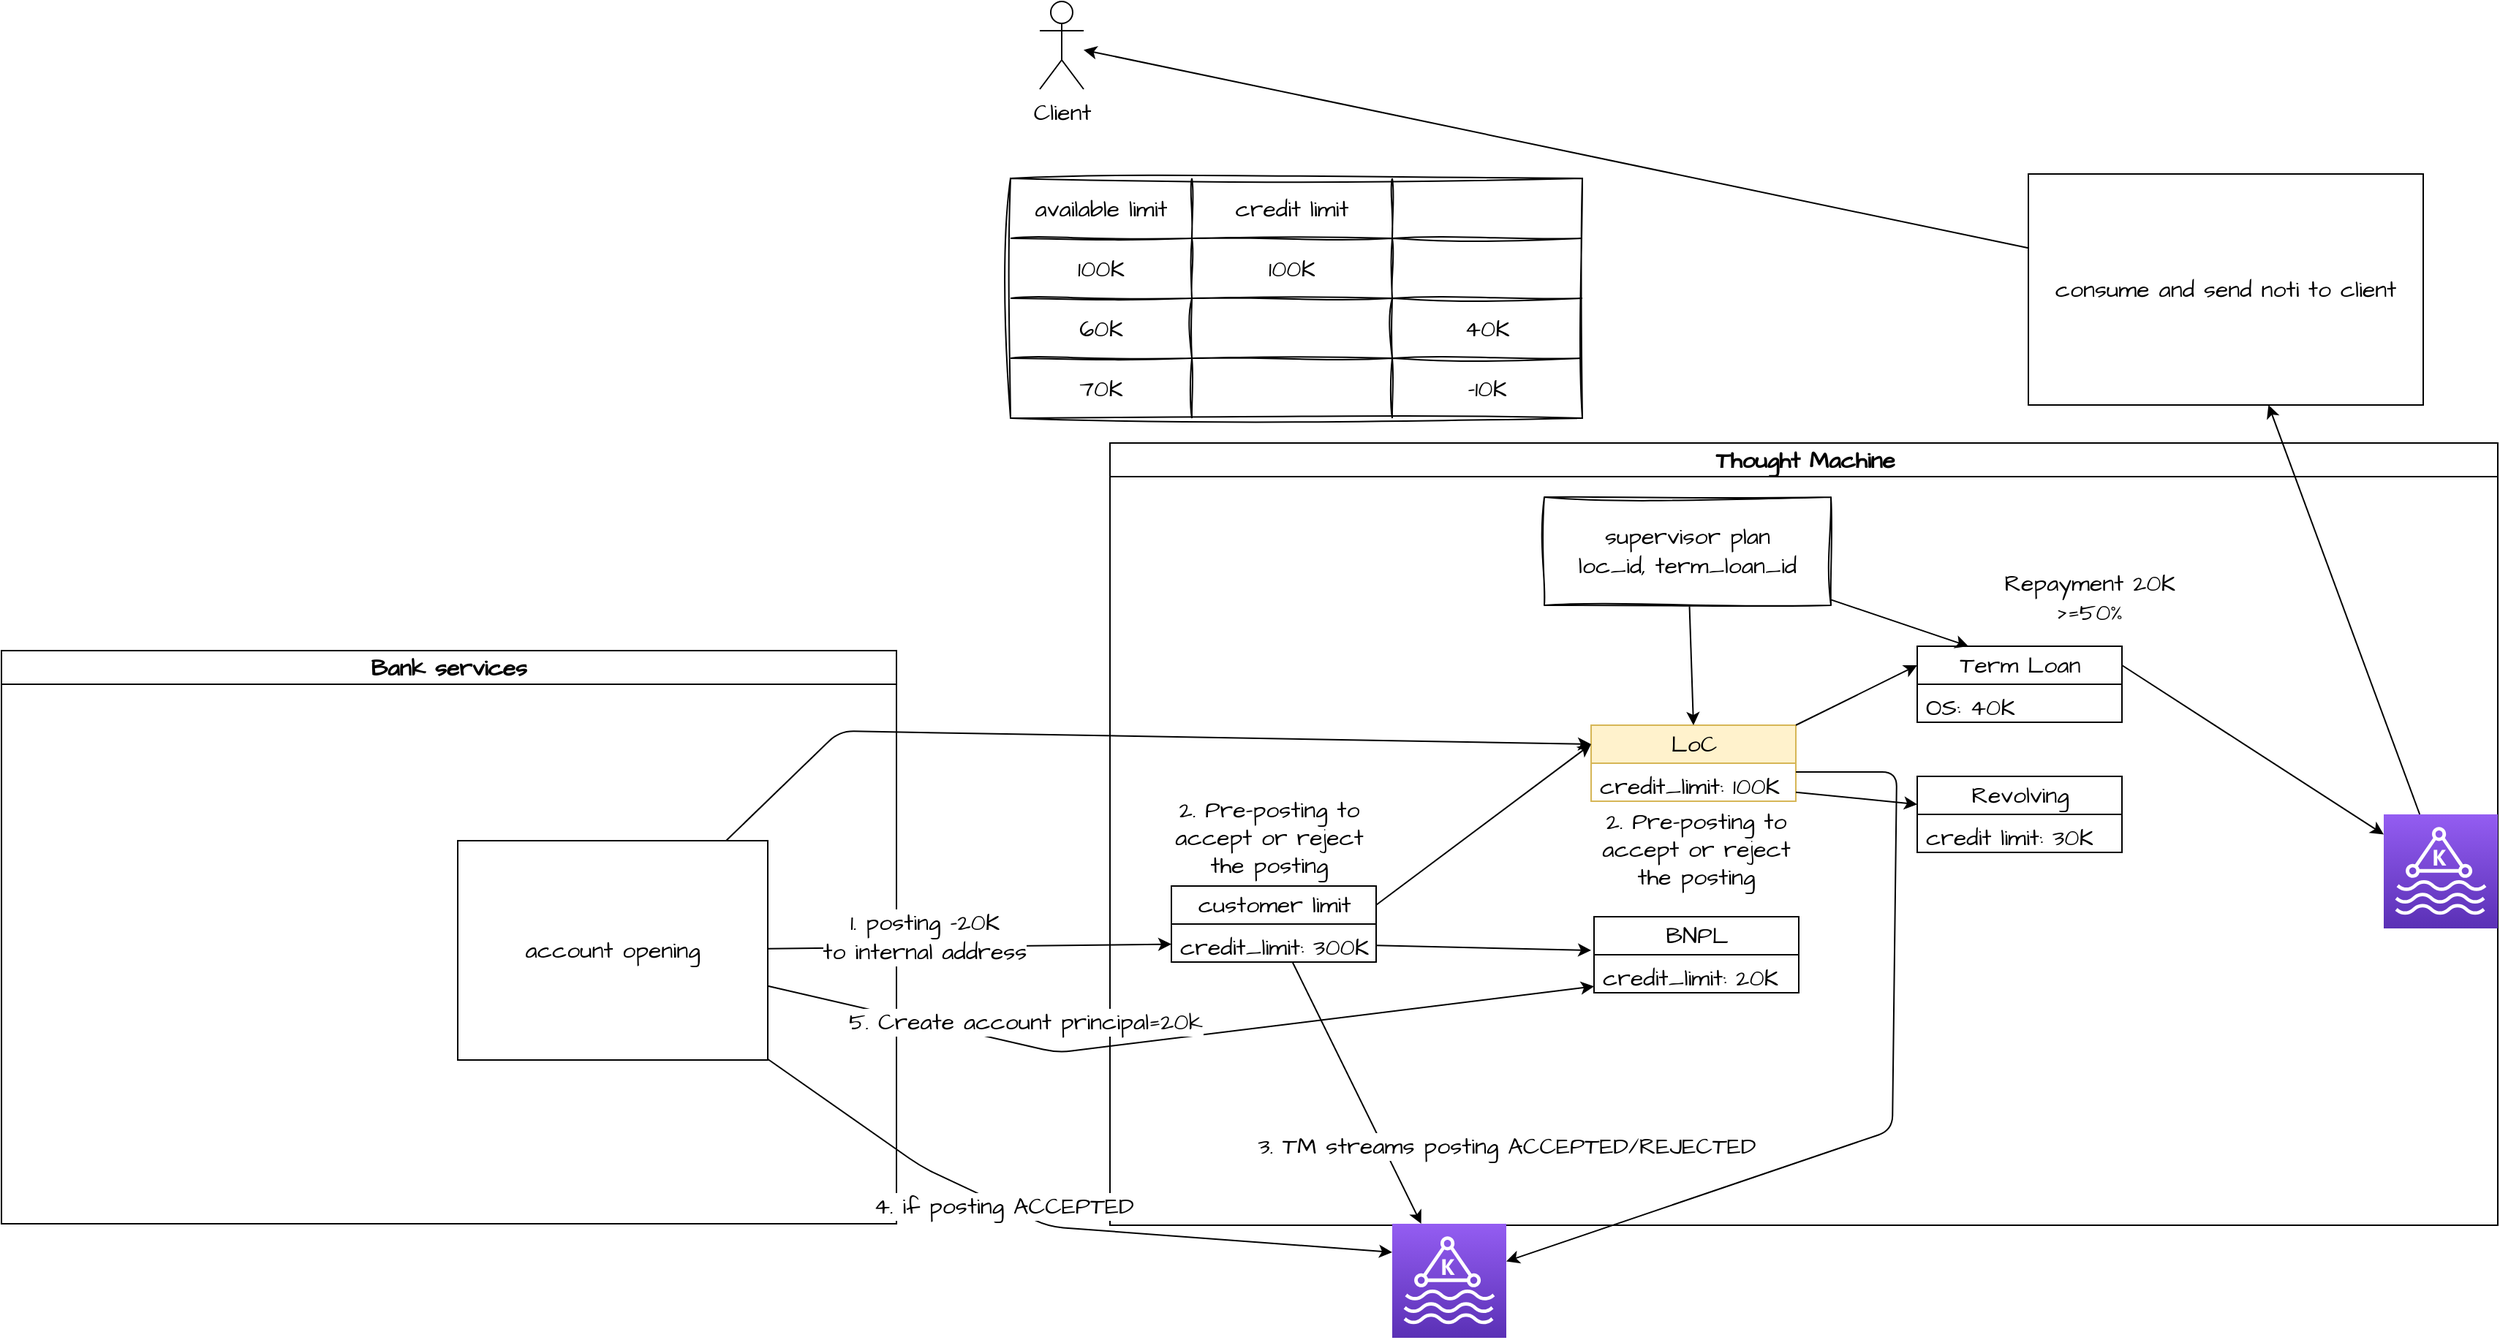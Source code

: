 <mxfile>
    <diagram id="mBM9a_UzLPRaheldltOp" name="Proposal">
        <mxGraphModel dx="1706" dy="954" grid="0" gridSize="10" guides="1" tooltips="1" connect="1" arrows="1" fold="1" page="0" pageScale="1" pageWidth="850" pageHeight="1100" background="#ffffff" math="0" shadow="0">
            <root>
                <mxCell id="0"/>
                <mxCell id="1" parent="0"/>
                <mxCell id="4" value="Thought Machine" style="swimlane;rounded=0;hachureGap=4;strokeColor=default;fontFamily=Architects Daughter;fontSource=https%3A%2F%2Ffonts.googleapis.com%2Fcss%3Ffamily%3DArchitects%2BDaughter;fontSize=16;fontColor=default;fillColor=default;labelBackgroundColor=none;labelBorderColor=none;html=1;" parent="1" vertex="1">
                    <mxGeometry x="44" y="257" width="949" height="535" as="geometry"/>
                </mxCell>
                <mxCell id="20" value="LoC" style="swimlane;fontStyle=0;childLayout=stackLayout;horizontal=1;startSize=26;fillColor=#fff2cc;horizontalStack=0;resizeParent=1;resizeParentMax=0;resizeLast=0;collapsible=1;marginBottom=0;rounded=0;hachureGap=4;strokeColor=#d6b656;fontFamily=Architects Daughter;fontSource=https%3A%2F%2Ffonts.googleapis.com%2Fcss%3Ffamily%3DArchitects%2BDaughter;fontSize=16;labelBackgroundColor=none;labelBorderColor=none;html=1;" parent="4" vertex="1">
                    <mxGeometry x="329" y="193" width="140" height="52" as="geometry"/>
                </mxCell>
                <mxCell id="21" value="credit_limit: 100K" style="text;strokeColor=none;fillColor=none;align=left;verticalAlign=top;spacingLeft=4;spacingRight=4;overflow=hidden;rotatable=0;points=[[0,0.5],[1,0.5]];portConstraint=eastwest;rounded=0;hachureGap=4;fontFamily=Architects Daughter;fontSource=https%3A%2F%2Ffonts.googleapis.com%2Fcss%3Ffamily%3DArchitects%2BDaughter;fontSize=16;fontColor=default;labelBackgroundColor=none;labelBorderColor=none;html=1;" parent="20" vertex="1">
                    <mxGeometry y="26" width="140" height="26" as="geometry"/>
                </mxCell>
                <mxCell id="22" value="BNPL" style="swimlane;fontStyle=0;childLayout=stackLayout;horizontal=1;startSize=26;fillColor=none;horizontalStack=0;resizeParent=1;resizeParentMax=0;resizeLast=0;collapsible=1;marginBottom=0;rounded=0;hachureGap=4;strokeColor=default;fontFamily=Architects Daughter;fontSource=https%3A%2F%2Ffonts.googleapis.com%2Fcss%3Ffamily%3DArchitects%2BDaughter;fontSize=16;fontColor=default;labelBackgroundColor=none;labelBorderColor=none;html=1;" parent="4" vertex="1">
                    <mxGeometry x="331" y="324" width="140" height="52" as="geometry"/>
                </mxCell>
                <mxCell id="23" value="credit_limit: 20K" style="text;strokeColor=none;fillColor=none;align=left;verticalAlign=top;spacingLeft=4;spacingRight=4;overflow=hidden;rotatable=0;points=[[0,0.5],[1,0.5]];portConstraint=eastwest;rounded=0;hachureGap=4;fontFamily=Architects Daughter;fontSource=https%3A%2F%2Ffonts.googleapis.com%2Fcss%3Ffamily%3DArchitects%2BDaughter;fontSize=16;fontColor=default;labelBackgroundColor=none;labelBorderColor=none;html=1;" parent="22" vertex="1">
                    <mxGeometry y="26" width="140" height="26" as="geometry"/>
                </mxCell>
                <mxCell id="24" value="Term Loan" style="swimlane;fontStyle=0;childLayout=stackLayout;horizontal=1;startSize=26;fillColor=none;horizontalStack=0;resizeParent=1;resizeParentMax=0;resizeLast=0;collapsible=1;marginBottom=0;rounded=0;hachureGap=4;strokeColor=default;fontFamily=Architects Daughter;fontSource=https%3A%2F%2Ffonts.googleapis.com%2Fcss%3Ffamily%3DArchitects%2BDaughter;fontSize=16;fontColor=default;labelBackgroundColor=none;labelBorderColor=none;html=1;" parent="4" vertex="1">
                    <mxGeometry x="552" y="139" width="140" height="52" as="geometry"/>
                </mxCell>
                <mxCell id="25" value="OS: 40K" style="text;strokeColor=none;fillColor=none;align=left;verticalAlign=top;spacingLeft=4;spacingRight=4;overflow=hidden;rotatable=0;points=[[0,0.5],[1,0.5]];portConstraint=eastwest;rounded=0;hachureGap=4;fontFamily=Architects Daughter;fontSource=https%3A%2F%2Ffonts.googleapis.com%2Fcss%3Ffamily%3DArchitects%2BDaughter;fontSize=16;fontColor=default;labelBackgroundColor=none;labelBorderColor=none;html=1;" parent="24" vertex="1">
                    <mxGeometry y="26" width="140" height="26" as="geometry"/>
                </mxCell>
                <mxCell id="26" style="edgeStyle=none;rounded=1;sketch=0;hachureGap=4;jiggle=2;curveFitting=1;html=1;entryX=0;entryY=0.25;entryDx=0;entryDy=0;strokeColor=default;fontFamily=Architects Daughter;fontSource=https%3A%2F%2Ffonts.googleapis.com%2Fcss%3Ffamily%3DArchitects%2BDaughter;fontSize=16;fontColor=default;exitX=1;exitY=0;exitDx=0;exitDy=0;" parent="4" source="20" target="24" edge="1">
                    <mxGeometry relative="1" as="geometry"/>
                </mxCell>
                <mxCell id="56" style="edgeStyle=none;rounded=1;sketch=0;hachureGap=4;jiggle=2;curveFitting=1;html=1;entryX=0.25;entryY=0;entryDx=0;entryDy=0;strokeColor=default;fontFamily=Architects Daughter;fontSource=https%3A%2F%2Ffonts.googleapis.com%2Fcss%3Ffamily%3DArchitects%2BDaughter;fontSize=16;fontColor=default;" parent="4" source="54" target="24" edge="1">
                    <mxGeometry relative="1" as="geometry"/>
                </mxCell>
                <mxCell id="57" style="edgeStyle=none;rounded=1;sketch=0;hachureGap=4;jiggle=2;curveFitting=1;html=1;entryX=0.5;entryY=0;entryDx=0;entryDy=0;strokeColor=default;fontFamily=Architects Daughter;fontSource=https%3A%2F%2Ffonts.googleapis.com%2Fcss%3Ffamily%3DArchitects%2BDaughter;fontSize=16;fontColor=default;" parent="4" source="54" target="20" edge="1">
                    <mxGeometry relative="1" as="geometry"/>
                </mxCell>
                <mxCell id="54" value="supervisor plan&lt;br&gt;loc_id, term_loan_id" style="rounded=0;whiteSpace=wrap;html=1;sketch=1;hachureGap=4;jiggle=2;curveFitting=1;strokeColor=default;fontFamily=Architects Daughter;fontSource=https%3A%2F%2Ffonts.googleapis.com%2Fcss%3Ffamily%3DArchitects%2BDaughter;fontSize=16;fontColor=default;fillColor=default;" parent="4" vertex="1">
                    <mxGeometry x="297" y="37" width="196" height="74" as="geometry"/>
                </mxCell>
                <mxCell id="6" value="customer limit" style="swimlane;fontStyle=0;childLayout=stackLayout;horizontal=1;startSize=26;fillColor=none;horizontalStack=0;resizeParent=1;resizeParentMax=0;resizeLast=0;collapsible=1;marginBottom=0;rounded=0;hachureGap=4;strokeColor=default;fontFamily=Architects Daughter;fontSource=https%3A%2F%2Ffonts.googleapis.com%2Fcss%3Ffamily%3DArchitects%2BDaughter;fontSize=16;fontColor=default;labelBackgroundColor=none;labelBorderColor=none;html=1;" parent="4" vertex="1">
                    <mxGeometry x="42" y="303" width="140" height="52" as="geometry"/>
                </mxCell>
                <mxCell id="7" value="credit_limit: 300K" style="text;strokeColor=none;fillColor=none;align=left;verticalAlign=top;spacingLeft=4;spacingRight=4;overflow=hidden;rotatable=0;points=[[0,0.5],[1,0.5]];portConstraint=eastwest;rounded=0;hachureGap=4;fontFamily=Architects Daughter;fontSource=https%3A%2F%2Ffonts.googleapis.com%2Fcss%3Ffamily%3DArchitects%2BDaughter;fontSize=16;fontColor=default;labelBackgroundColor=none;labelBorderColor=none;html=1;" parent="6" vertex="1">
                    <mxGeometry y="26" width="140" height="26" as="geometry"/>
                </mxCell>
                <mxCell id="18" style="edgeStyle=none;rounded=1;sketch=0;hachureGap=4;jiggle=2;curveFitting=1;html=1;entryX=-0.014;entryY=-0.115;entryDx=0;entryDy=0;strokeColor=default;fontFamily=Architects Daughter;fontSource=https%3A%2F%2Ffonts.googleapis.com%2Fcss%3Ffamily%3DArchitects%2BDaughter;fontSize=16;fontColor=default;entryPerimeter=0;" parent="4" source="7" target="23" edge="1">
                    <mxGeometry relative="1" as="geometry">
                        <mxPoint x="297" y="452" as="targetPoint"/>
                    </mxGeometry>
                </mxCell>
                <mxCell id="14" style="edgeStyle=none;hachureGap=4;html=1;fontFamily=Architects Daughter;fontSource=https%3A%2F%2Ffonts.googleapis.com%2Fcss%3Ffamily%3DArchitects%2BDaughter;fontSize=16;fontColor=default;rounded=1;strokeColor=default;exitX=1;exitY=0.25;exitDx=0;exitDy=0;entryX=0;entryY=0.25;entryDx=0;entryDy=0;" parent="4" source="6" target="20" edge="1">
                    <mxGeometry relative="1" as="geometry">
                        <mxPoint x="305" y="367" as="targetPoint"/>
                    </mxGeometry>
                </mxCell>
                <mxCell id="67" value="2. Pre-posting to accept or reject the posting" style="text;html=1;strokeColor=none;fillColor=none;align=center;verticalAlign=middle;whiteSpace=wrap;rounded=0;sketch=1;hachureGap=4;jiggle=2;curveFitting=1;fontFamily=Architects Daughter;fontSource=https%3A%2F%2Ffonts.googleapis.com%2Fcss%3Ffamily%3DArchitects%2BDaughter;fontSize=16;fontColor=default;" parent="4" vertex="1">
                    <mxGeometry x="31" y="237" width="156" height="66" as="geometry"/>
                </mxCell>
                <mxCell id="69" value="2. Pre-posting to accept or reject the posting" style="text;html=1;strokeColor=none;fillColor=none;align=center;verticalAlign=middle;whiteSpace=wrap;rounded=0;sketch=1;hachureGap=4;jiggle=2;curveFitting=1;fontFamily=Architects Daughter;fontSource=https%3A%2F%2Ffonts.googleapis.com%2Fcss%3Ffamily%3DArchitects%2BDaughter;fontSize=16;fontColor=default;" parent="4" vertex="1">
                    <mxGeometry x="323" y="245" width="156" height="66" as="geometry"/>
                </mxCell>
                <mxCell id="73" value="Revolving" style="swimlane;fontStyle=0;childLayout=stackLayout;horizontal=1;startSize=26;fillColor=none;horizontalStack=0;resizeParent=1;resizeParentMax=0;resizeLast=0;collapsible=1;marginBottom=0;rounded=0;hachureGap=4;strokeColor=default;fontFamily=Architects Daughter;fontSource=https%3A%2F%2Ffonts.googleapis.com%2Fcss%3Ffamily%3DArchitects%2BDaughter;fontSize=16;fontColor=default;labelBackgroundColor=none;labelBorderColor=none;html=1;" parent="4" vertex="1">
                    <mxGeometry x="552" y="228" width="140" height="52" as="geometry"/>
                </mxCell>
                <mxCell id="74" value="credit limit: 30K" style="text;strokeColor=none;fillColor=none;align=left;verticalAlign=top;spacingLeft=4;spacingRight=4;overflow=hidden;rotatable=0;points=[[0,0.5],[1,0.5]];portConstraint=eastwest;rounded=0;hachureGap=4;fontFamily=Architects Daughter;fontSource=https%3A%2F%2Ffonts.googleapis.com%2Fcss%3Ffamily%3DArchitects%2BDaughter;fontSize=16;fontColor=default;labelBackgroundColor=none;labelBorderColor=none;html=1;" parent="73" vertex="1">
                    <mxGeometry y="26" width="140" height="26" as="geometry"/>
                </mxCell>
                <mxCell id="77" style="edgeStyle=none;rounded=1;sketch=0;hachureGap=4;jiggle=2;curveFitting=1;html=1;strokeColor=default;fontFamily=Architects Daughter;fontSource=https%3A%2F%2Ffonts.googleapis.com%2Fcss%3Ffamily%3DArchitects%2BDaughter;fontSize=16;fontColor=default;exitX=1;exitY=0.25;exitDx=0;exitDy=0;" parent="4" source="24" target="76" edge="1">
                    <mxGeometry relative="1" as="geometry"/>
                </mxCell>
                <mxCell id="75" value="Repayment 20K&lt;br&gt;&amp;gt;=50%" style="text;html=1;strokeColor=none;fillColor=none;align=center;verticalAlign=middle;whiteSpace=wrap;rounded=0;sketch=1;hachureGap=4;jiggle=2;curveFitting=1;fontFamily=Architects Daughter;fontSource=https%3A%2F%2Ffonts.googleapis.com%2Fcss%3Ffamily%3DArchitects%2BDaughter;fontSize=16;fontColor=default;" parent="4" vertex="1">
                    <mxGeometry x="522" y="71" width="296" height="70" as="geometry"/>
                </mxCell>
                <mxCell id="76" value="" style="sketch=0;points=[[0,0,0],[0.25,0,0],[0.5,0,0],[0.75,0,0],[1,0,0],[0,1,0],[0.25,1,0],[0.5,1,0],[0.75,1,0],[1,1,0],[0,0.25,0],[0,0.5,0],[0,0.75,0],[1,0.25,0],[1,0.5,0],[1,0.75,0]];outlineConnect=0;fontColor=#232F3E;gradientColor=#945DF2;gradientDirection=north;fillColor=#5A30B5;strokeColor=#ffffff;dashed=0;verticalLabelPosition=bottom;verticalAlign=top;align=center;html=1;fontSize=12;fontStyle=0;aspect=fixed;shape=mxgraph.aws4.resourceIcon;resIcon=mxgraph.aws4.managed_streaming_for_kafka;rounded=0;hachureGap=4;jiggle=2;curveFitting=1;fontFamily=Architects Daughter;fontSource=https%3A%2F%2Ffonts.googleapis.com%2Fcss%3Ffamily%3DArchitects%2BDaughter;" parent="4" vertex="1">
                    <mxGeometry x="871" y="254" width="78" height="78" as="geometry"/>
                </mxCell>
                <mxCell id="113" style="edgeStyle=none;rounded=1;sketch=0;hachureGap=4;jiggle=2;curveFitting=1;html=1;strokeColor=default;fontFamily=Architects Daughter;fontSource=https%3A%2F%2Ffonts.googleapis.com%2Fcss%3Ffamily%3DArchitects%2BDaughter;fontSize=16;fontColor=default;" parent="4" source="21" target="73" edge="1">
                    <mxGeometry relative="1" as="geometry"/>
                </mxCell>
                <mxCell id="29" value="Bank services" style="swimlane;whiteSpace=wrap;html=1;rounded=0;hachureGap=4;strokeColor=default;fontFamily=Architects Daughter;fontSource=https%3A%2F%2Ffonts.googleapis.com%2Fcss%3Ffamily%3DArchitects%2BDaughter;fontSize=16;fontColor=default;fillColor=default;" parent="1" vertex="1">
                    <mxGeometry x="-714" y="399" width="612" height="392" as="geometry"/>
                </mxCell>
                <mxCell id="58" value="account opening" style="rounded=0;whiteSpace=wrap;html=1;hachureGap=4;strokeColor=default;fontFamily=Architects Daughter;fontSource=https%3A%2F%2Ffonts.googleapis.com%2Fcss%3Ffamily%3DArchitects%2BDaughter;fontSize=16;fontColor=default;fillColor=default;" parent="29" vertex="1">
                    <mxGeometry x="312" y="130" width="212" height="150" as="geometry"/>
                </mxCell>
                <mxCell id="30" value="" style="sketch=0;points=[[0,0,0],[0.25,0,0],[0.5,0,0],[0.75,0,0],[1,0,0],[0,1,0],[0.25,1,0],[0.5,1,0],[0.75,1,0],[1,1,0],[0,0.25,0],[0,0.5,0],[0,0.75,0],[1,0.25,0],[1,0.5,0],[1,0.75,0]];outlineConnect=0;fontColor=#232F3E;gradientColor=#945DF2;gradientDirection=north;fillColor=#5A30B5;strokeColor=#ffffff;dashed=0;verticalLabelPosition=bottom;verticalAlign=top;align=center;html=1;fontSize=12;fontStyle=0;aspect=fixed;shape=mxgraph.aws4.resourceIcon;resIcon=mxgraph.aws4.managed_streaming_for_kafka;rounded=0;hachureGap=4;jiggle=2;curveFitting=1;fontFamily=Architects Daughter;fontSource=https%3A%2F%2Ffonts.googleapis.com%2Fcss%3Ffamily%3DArchitects%2BDaughter;" parent="1" vertex="1">
                    <mxGeometry x="237" y="791" width="78" height="78" as="geometry"/>
                </mxCell>
                <mxCell id="48" value="Client" style="shape=umlActor;verticalLabelPosition=bottom;verticalAlign=top;html=1;outlineConnect=0;rounded=0;hachureGap=4;strokeColor=default;fontFamily=Architects Daughter;fontSource=https%3A%2F%2Ffonts.googleapis.com%2Fcss%3Ffamily%3DArchitects%2BDaughter;fontSize=16;fontColor=default;fillColor=default;" parent="1" vertex="1">
                    <mxGeometry x="-4" y="-45" width="30" height="60" as="geometry"/>
                </mxCell>
                <mxCell id="59" style="edgeStyle=none;rounded=1;sketch=0;hachureGap=4;jiggle=2;curveFitting=1;html=1;strokeColor=default;fontFamily=Architects Daughter;fontSource=https%3A%2F%2Ffonts.googleapis.com%2Fcss%3Ffamily%3DArchitects%2BDaughter;fontSize=16;fontColor=default;" parent="1" source="58" target="7" edge="1">
                    <mxGeometry relative="1" as="geometry"/>
                </mxCell>
                <mxCell id="60" value="1. posting -20K &lt;br&gt;to internal address" style="edgeLabel;html=1;align=center;verticalAlign=middle;resizable=0;points=[];fontSize=16;fontFamily=Architects Daughter;fontColor=default;" parent="59" vertex="1" connectable="0">
                    <mxGeometry x="-0.478" y="1" relative="1" as="geometry">
                        <mxPoint x="35" y="-6" as="offset"/>
                    </mxGeometry>
                </mxCell>
                <mxCell id="61" style="edgeStyle=none;rounded=1;sketch=0;hachureGap=4;jiggle=2;curveFitting=1;html=1;strokeColor=default;fontFamily=Architects Daughter;fontSource=https%3A%2F%2Ffonts.googleapis.com%2Fcss%3Ffamily%3DArchitects%2BDaughter;fontSize=16;fontColor=default;" parent="1" source="6" target="30" edge="1">
                    <mxGeometry relative="1" as="geometry"/>
                </mxCell>
                <mxCell id="62" value="3. TM streams posting ACCEPTED/REJECTED" style="edgeLabel;html=1;align=center;verticalAlign=middle;resizable=0;points=[];fontSize=16;fontFamily=Architects Daughter;fontColor=default;" parent="61" vertex="1" connectable="0">
                    <mxGeometry x="-0.237" y="1" relative="1" as="geometry">
                        <mxPoint x="112" y="58" as="offset"/>
                    </mxGeometry>
                </mxCell>
                <mxCell id="63" style="edgeStyle=none;rounded=1;sketch=0;hachureGap=4;jiggle=2;curveFitting=1;html=1;strokeColor=default;fontFamily=Architects Daughter;fontSource=https%3A%2F%2Ffonts.googleapis.com%2Fcss%3Ffamily%3DArchitects%2BDaughter;fontSize=16;fontColor=default;entryX=0;entryY=0.25;entryDx=0;entryDy=0;entryPerimeter=0;" parent="1" source="58" target="30" edge="1">
                    <mxGeometry relative="1" as="geometry">
                        <mxPoint x="149" y="787" as="targetPoint"/>
                        <Array as="points">
                            <mxPoint x="-85" y="752"/>
                            <mxPoint x="2" y="793"/>
                        </Array>
                    </mxGeometry>
                </mxCell>
                <mxCell id="64" value="4. if posting ACCEPTED" style="edgeLabel;html=1;align=center;verticalAlign=middle;resizable=0;points=[];fontSize=16;fontFamily=Architects Daughter;fontColor=default;" parent="63" vertex="1" connectable="0">
                    <mxGeometry x="-0.175" relative="1" as="geometry">
                        <mxPoint as="offset"/>
                    </mxGeometry>
                </mxCell>
                <mxCell id="65" style="edgeStyle=none;rounded=1;sketch=0;hachureGap=4;jiggle=2;curveFitting=1;html=1;strokeColor=default;fontFamily=Architects Daughter;fontSource=https%3A%2F%2Ffonts.googleapis.com%2Fcss%3Ffamily%3DArchitects%2BDaughter;fontSize=16;fontColor=default;" parent="1" source="58" target="23" edge="1">
                    <mxGeometry relative="1" as="geometry">
                        <Array as="points">
                            <mxPoint x="8" y="674"/>
                        </Array>
                    </mxGeometry>
                </mxCell>
                <mxCell id="66" value="5. Create account principal=20k" style="edgeLabel;html=1;align=center;verticalAlign=middle;resizable=0;points=[];fontSize=16;fontFamily=Architects Daughter;fontColor=default;" parent="65" vertex="1" connectable="0">
                    <mxGeometry x="-0.476" y="-2" relative="1" as="geometry">
                        <mxPoint x="30" y="-11" as="offset"/>
                    </mxGeometry>
                </mxCell>
                <mxCell id="68" style="edgeStyle=none;rounded=1;sketch=0;hachureGap=4;jiggle=2;curveFitting=1;html=1;entryX=0;entryY=0.25;entryDx=0;entryDy=0;strokeColor=default;fontFamily=Architects Daughter;fontSource=https%3A%2F%2Ffonts.googleapis.com%2Fcss%3Ffamily%3DArchitects%2BDaughter;fontSize=16;fontColor=default;" parent="1" source="58" target="20" edge="1">
                    <mxGeometry relative="1" as="geometry">
                        <Array as="points">
                            <mxPoint x="-141" y="454"/>
                        </Array>
                    </mxGeometry>
                </mxCell>
                <mxCell id="70" style="edgeStyle=none;rounded=1;sketch=0;hachureGap=4;jiggle=2;curveFitting=1;html=1;strokeColor=default;fontFamily=Architects Daughter;fontSource=https%3A%2F%2Ffonts.googleapis.com%2Fcss%3Ffamily%3DArchitects%2BDaughter;fontSize=16;fontColor=default;exitX=1;exitY=0.231;exitDx=0;exitDy=0;exitPerimeter=0;" parent="1" source="21" target="30" edge="1">
                    <mxGeometry relative="1" as="geometry">
                        <Array as="points">
                            <mxPoint x="582" y="482"/>
                            <mxPoint x="579" y="727"/>
                        </Array>
                    </mxGeometry>
                </mxCell>
                <mxCell id="115" style="edgeStyle=none;rounded=1;sketch=0;hachureGap=4;jiggle=2;curveFitting=1;html=1;strokeColor=default;fontFamily=Architects Daughter;fontSource=https%3A%2F%2Ffonts.googleapis.com%2Fcss%3Ffamily%3DArchitects%2BDaughter;fontSize=16;fontColor=default;" parent="1" source="81" target="48" edge="1">
                    <mxGeometry relative="1" as="geometry"/>
                </mxCell>
                <mxCell id="81" value="consume and send noti to client" style="rounded=0;whiteSpace=wrap;html=1;hachureGap=4;strokeColor=default;fontFamily=Architects Daughter;fontSource=https%3A%2F%2Ffonts.googleapis.com%2Fcss%3Ffamily%3DArchitects%2BDaughter;fontSize=16;fontColor=default;fillColor=default;" parent="1" vertex="1">
                    <mxGeometry x="672" y="73" width="270" height="158" as="geometry"/>
                </mxCell>
                <mxCell id="82" style="edgeStyle=none;rounded=1;sketch=0;hachureGap=4;jiggle=2;curveFitting=1;html=1;strokeColor=default;fontFamily=Architects Daughter;fontSource=https%3A%2F%2Ffonts.googleapis.com%2Fcss%3Ffamily%3DArchitects%2BDaughter;fontSize=16;fontColor=default;" parent="1" source="76" target="81" edge="1">
                    <mxGeometry relative="1" as="geometry"/>
                </mxCell>
                <mxCell id="96" value="" style="shape=table;html=1;whiteSpace=wrap;startSize=0;container=1;collapsible=0;childLayout=tableLayout;rounded=0;sketch=1;hachureGap=4;jiggle=2;curveFitting=1;strokeColor=default;fontFamily=Architects Daughter;fontSource=https%3A%2F%2Ffonts.googleapis.com%2Fcss%3Ffamily%3DArchitects%2BDaughter;fontSize=16;fontColor=default;fillColor=default;" parent="1" vertex="1">
                    <mxGeometry x="-24" y="76" width="391" height="164" as="geometry"/>
                </mxCell>
                <mxCell id="97" value="" style="shape=tableRow;horizontal=0;startSize=0;swimlaneHead=0;swimlaneBody=0;top=0;left=0;bottom=0;right=0;collapsible=0;dropTarget=0;fillColor=none;points=[[0,0.5],[1,0.5]];portConstraint=eastwest;rounded=0;sketch=1;hachureGap=4;jiggle=2;curveFitting=1;strokeColor=default;fontFamily=Architects Daughter;fontSource=https%3A%2F%2Ffonts.googleapis.com%2Fcss%3Ffamily%3DArchitects%2BDaughter;fontSize=16;fontColor=default;html=1;" parent="96" vertex="1">
                    <mxGeometry width="391" height="41" as="geometry"/>
                </mxCell>
                <mxCell id="98" value="available limit" style="shape=partialRectangle;html=1;whiteSpace=wrap;connectable=0;fillColor=none;top=0;left=0;bottom=0;right=0;overflow=hidden;rounded=0;sketch=1;hachureGap=4;jiggle=2;curveFitting=1;strokeColor=default;fontFamily=Architects Daughter;fontSource=https%3A%2F%2Ffonts.googleapis.com%2Fcss%3Ffamily%3DArchitects%2BDaughter;fontSize=16;fontColor=default;" parent="97" vertex="1">
                    <mxGeometry width="124" height="41" as="geometry">
                        <mxRectangle width="124" height="41" as="alternateBounds"/>
                    </mxGeometry>
                </mxCell>
                <mxCell id="99" value="credit limit" style="shape=partialRectangle;html=1;whiteSpace=wrap;connectable=0;fillColor=none;top=0;left=0;bottom=0;right=0;overflow=hidden;rounded=0;sketch=1;hachureGap=4;jiggle=2;curveFitting=1;strokeColor=default;fontFamily=Architects Daughter;fontSource=https%3A%2F%2Ffonts.googleapis.com%2Fcss%3Ffamily%3DArchitects%2BDaughter;fontSize=16;fontColor=default;" parent="97" vertex="1">
                    <mxGeometry x="124" width="137" height="41" as="geometry">
                        <mxRectangle width="137" height="41" as="alternateBounds"/>
                    </mxGeometry>
                </mxCell>
                <mxCell id="100" value="" style="shape=partialRectangle;html=1;whiteSpace=wrap;connectable=0;fillColor=none;top=0;left=0;bottom=0;right=0;overflow=hidden;rounded=0;sketch=1;hachureGap=4;jiggle=2;curveFitting=1;strokeColor=default;fontFamily=Architects Daughter;fontSource=https%3A%2F%2Ffonts.googleapis.com%2Fcss%3Ffamily%3DArchitects%2BDaughter;fontSize=16;fontColor=default;" parent="97" vertex="1">
                    <mxGeometry x="261" width="130" height="41" as="geometry">
                        <mxRectangle width="130" height="41" as="alternateBounds"/>
                    </mxGeometry>
                </mxCell>
                <mxCell id="101" value="" style="shape=tableRow;horizontal=0;startSize=0;swimlaneHead=0;swimlaneBody=0;top=0;left=0;bottom=0;right=0;collapsible=0;dropTarget=0;fillColor=none;points=[[0,0.5],[1,0.5]];portConstraint=eastwest;rounded=0;sketch=1;hachureGap=4;jiggle=2;curveFitting=1;strokeColor=default;fontFamily=Architects Daughter;fontSource=https%3A%2F%2Ffonts.googleapis.com%2Fcss%3Ffamily%3DArchitects%2BDaughter;fontSize=16;fontColor=default;html=1;" parent="96" vertex="1">
                    <mxGeometry y="41" width="391" height="41" as="geometry"/>
                </mxCell>
                <mxCell id="102" value="100K" style="shape=partialRectangle;html=1;whiteSpace=wrap;connectable=0;fillColor=none;top=0;left=0;bottom=0;right=0;overflow=hidden;rounded=0;sketch=1;hachureGap=4;jiggle=2;curveFitting=1;strokeColor=default;fontFamily=Architects Daughter;fontSource=https%3A%2F%2Ffonts.googleapis.com%2Fcss%3Ffamily%3DArchitects%2BDaughter;fontSize=16;fontColor=default;" parent="101" vertex="1">
                    <mxGeometry width="124" height="41" as="geometry">
                        <mxRectangle width="124" height="41" as="alternateBounds"/>
                    </mxGeometry>
                </mxCell>
                <mxCell id="103" value="100K" style="shape=partialRectangle;html=1;whiteSpace=wrap;connectable=0;fillColor=none;top=0;left=0;bottom=0;right=0;overflow=hidden;rounded=0;sketch=1;hachureGap=4;jiggle=2;curveFitting=1;strokeColor=default;fontFamily=Architects Daughter;fontSource=https%3A%2F%2Ffonts.googleapis.com%2Fcss%3Ffamily%3DArchitects%2BDaughter;fontSize=16;fontColor=default;" parent="101" vertex="1">
                    <mxGeometry x="124" width="137" height="41" as="geometry">
                        <mxRectangle width="137" height="41" as="alternateBounds"/>
                    </mxGeometry>
                </mxCell>
                <mxCell id="104" value="" style="shape=partialRectangle;html=1;whiteSpace=wrap;connectable=0;fillColor=none;top=0;left=0;bottom=0;right=0;overflow=hidden;rounded=0;sketch=1;hachureGap=4;jiggle=2;curveFitting=1;strokeColor=default;fontFamily=Architects Daughter;fontSource=https%3A%2F%2Ffonts.googleapis.com%2Fcss%3Ffamily%3DArchitects%2BDaughter;fontSize=16;fontColor=default;" parent="101" vertex="1">
                    <mxGeometry x="261" width="130" height="41" as="geometry">
                        <mxRectangle width="130" height="41" as="alternateBounds"/>
                    </mxGeometry>
                </mxCell>
                <mxCell id="105" value="" style="shape=tableRow;horizontal=0;startSize=0;swimlaneHead=0;swimlaneBody=0;top=0;left=0;bottom=0;right=0;collapsible=0;dropTarget=0;fillColor=none;points=[[0,0.5],[1,0.5]];portConstraint=eastwest;rounded=0;sketch=1;hachureGap=4;jiggle=2;curveFitting=1;strokeColor=default;fontFamily=Architects Daughter;fontSource=https%3A%2F%2Ffonts.googleapis.com%2Fcss%3Ffamily%3DArchitects%2BDaughter;fontSize=16;fontColor=default;html=1;" parent="96" vertex="1">
                    <mxGeometry y="82" width="391" height="41" as="geometry"/>
                </mxCell>
                <mxCell id="106" value="60K" style="shape=partialRectangle;html=1;whiteSpace=wrap;connectable=0;fillColor=none;top=0;left=0;bottom=0;right=0;overflow=hidden;rounded=0;sketch=1;hachureGap=4;jiggle=2;curveFitting=1;strokeColor=default;fontFamily=Architects Daughter;fontSource=https%3A%2F%2Ffonts.googleapis.com%2Fcss%3Ffamily%3DArchitects%2BDaughter;fontSize=16;fontColor=default;" parent="105" vertex="1">
                    <mxGeometry width="124" height="41" as="geometry">
                        <mxRectangle width="124" height="41" as="alternateBounds"/>
                    </mxGeometry>
                </mxCell>
                <mxCell id="107" value="" style="shape=partialRectangle;html=1;whiteSpace=wrap;connectable=0;fillColor=none;top=0;left=0;bottom=0;right=0;overflow=hidden;rounded=0;sketch=1;hachureGap=4;jiggle=2;curveFitting=1;strokeColor=default;fontFamily=Architects Daughter;fontSource=https%3A%2F%2Ffonts.googleapis.com%2Fcss%3Ffamily%3DArchitects%2BDaughter;fontSize=16;fontColor=default;" parent="105" vertex="1">
                    <mxGeometry x="124" width="137" height="41" as="geometry">
                        <mxRectangle width="137" height="41" as="alternateBounds"/>
                    </mxGeometry>
                </mxCell>
                <mxCell id="108" value="40K" style="shape=partialRectangle;html=1;whiteSpace=wrap;connectable=0;fillColor=none;top=0;left=0;bottom=0;right=0;overflow=hidden;pointerEvents=1;rounded=0;sketch=1;hachureGap=4;jiggle=2;curveFitting=1;strokeColor=default;fontFamily=Architects Daughter;fontSource=https%3A%2F%2Ffonts.googleapis.com%2Fcss%3Ffamily%3DArchitects%2BDaughter;fontSize=16;fontColor=default;" parent="105" vertex="1">
                    <mxGeometry x="261" width="130" height="41" as="geometry">
                        <mxRectangle width="130" height="41" as="alternateBounds"/>
                    </mxGeometry>
                </mxCell>
                <mxCell id="109" style="shape=tableRow;horizontal=0;startSize=0;swimlaneHead=0;swimlaneBody=0;top=0;left=0;bottom=0;right=0;collapsible=0;dropTarget=0;fillColor=none;points=[[0,0.5],[1,0.5]];portConstraint=eastwest;rounded=0;sketch=1;hachureGap=4;jiggle=2;curveFitting=1;strokeColor=default;fontFamily=Architects Daughter;fontSource=https%3A%2F%2Ffonts.googleapis.com%2Fcss%3Ffamily%3DArchitects%2BDaughter;fontSize=16;fontColor=default;html=1;" parent="96" vertex="1">
                    <mxGeometry y="123" width="391" height="41" as="geometry"/>
                </mxCell>
                <mxCell id="110" value="70K" style="shape=partialRectangle;html=1;whiteSpace=wrap;connectable=0;fillColor=none;top=0;left=0;bottom=0;right=0;overflow=hidden;rounded=0;sketch=1;hachureGap=4;jiggle=2;curveFitting=1;strokeColor=default;fontFamily=Architects Daughter;fontSource=https%3A%2F%2Ffonts.googleapis.com%2Fcss%3Ffamily%3DArchitects%2BDaughter;fontSize=16;fontColor=default;" parent="109" vertex="1">
                    <mxGeometry width="124" height="41" as="geometry">
                        <mxRectangle width="124" height="41" as="alternateBounds"/>
                    </mxGeometry>
                </mxCell>
                <mxCell id="111" style="shape=partialRectangle;html=1;whiteSpace=wrap;connectable=0;fillColor=none;top=0;left=0;bottom=0;right=0;overflow=hidden;rounded=0;sketch=1;hachureGap=4;jiggle=2;curveFitting=1;strokeColor=default;fontFamily=Architects Daughter;fontSource=https%3A%2F%2Ffonts.googleapis.com%2Fcss%3Ffamily%3DArchitects%2BDaughter;fontSize=16;fontColor=default;" parent="109" vertex="1">
                    <mxGeometry x="124" width="137" height="41" as="geometry">
                        <mxRectangle width="137" height="41" as="alternateBounds"/>
                    </mxGeometry>
                </mxCell>
                <mxCell id="112" value="-10K" style="shape=partialRectangle;html=1;whiteSpace=wrap;connectable=0;fillColor=none;top=0;left=0;bottom=0;right=0;overflow=hidden;pointerEvents=1;rounded=0;sketch=1;hachureGap=4;jiggle=2;curveFitting=1;strokeColor=default;fontFamily=Architects Daughter;fontSource=https%3A%2F%2Ffonts.googleapis.com%2Fcss%3Ffamily%3DArchitects%2BDaughter;fontSize=16;fontColor=default;" parent="109" vertex="1">
                    <mxGeometry x="261" width="130" height="41" as="geometry">
                        <mxRectangle width="130" height="41" as="alternateBounds"/>
                    </mxGeometry>
                </mxCell>
            </root>
        </mxGraphModel>
    </diagram>
    <diagram id="LN9wkbzddJKSfg7HZvTD" name="process">
        <mxGraphModel dx="2106" dy="954" grid="0" gridSize="10" guides="0" tooltips="1" connect="0" arrows="1" fold="1" page="0" pageScale="1" pageWidth="850" pageHeight="1100" math="0" shadow="0">
            <root>
                <mxCell id="0"/>
                <mxCell id="1" parent="0"/>
                <mxCell id="D6jI1cM8RnegHWTCSENi-5" style="edgeStyle=none;html=1;" edge="1" parent="1" source="D6jI1cM8RnegHWTCSENi-1" target="D6jI1cM8RnegHWTCSENi-4">
                    <mxGeometry relative="1" as="geometry"/>
                </mxCell>
                <mxCell id="D6jI1cM8RnegHWTCSENi-1" value="PM prepares PRD&lt;br&gt;with high level goals, scopes&amp;nbsp;&amp;nbsp;" style="rounded=0;whiteSpace=wrap;html=1;" vertex="1" parent="1">
                    <mxGeometry x="-757" y="-113" width="120" height="60" as="geometry"/>
                </mxCell>
                <mxCell id="D6jI1cM8RnegHWTCSENi-7" value="" style="edgeStyle=none;html=1;" edge="1" parent="1" source="D6jI1cM8RnegHWTCSENi-4" target="D6jI1cM8RnegHWTCSENi-6">
                    <mxGeometry relative="1" as="geometry"/>
                </mxCell>
                <mxCell id="D6jI1cM8RnegHWTCSENi-4" value="CTO, Head, and other relevant stakeholders review PRD" style="whiteSpace=wrap;html=1;rounded=0;" vertex="1" parent="1">
                    <mxGeometry x="-560" y="-113" width="120" height="60" as="geometry"/>
                </mxCell>
                <mxCell id="D6jI1cM8RnegHWTCSENi-10" style="edgeStyle=none;html=1;exitX=0.5;exitY=0;exitDx=0;exitDy=0;entryX=0.5;entryY=0;entryDx=0;entryDy=0;" edge="1" parent="1" source="D6jI1cM8RnegHWTCSENi-6" target="D6jI1cM8RnegHWTCSENi-1">
                    <mxGeometry relative="1" as="geometry">
                        <mxPoint x="-488" y="-219.5" as="targetPoint"/>
                        <Array as="points">
                            <mxPoint x="-266" y="-225"/>
                            <mxPoint x="-700" y="-223"/>
                        </Array>
                    </mxGeometry>
                </mxCell>
                <mxCell id="D6jI1cM8RnegHWTCSENi-11" value="NO" style="edgeLabel;html=1;align=center;verticalAlign=middle;resizable=0;points=[];" vertex="1" connectable="0" parent="D6jI1cM8RnegHWTCSENi-10">
                    <mxGeometry x="-0.427" y="-1" relative="1" as="geometry">
                        <mxPoint x="-144" y="-6" as="offset"/>
                    </mxGeometry>
                </mxCell>
                <mxCell id="D6jI1cM8RnegHWTCSENi-13" value="" style="edgeStyle=none;html=1;" edge="1" parent="1" source="D6jI1cM8RnegHWTCSENi-6" target="D6jI1cM8RnegHWTCSENi-12">
                    <mxGeometry relative="1" as="geometry"/>
                </mxCell>
                <mxCell id="D6jI1cM8RnegHWTCSENi-14" value="YES" style="edgeLabel;html=1;align=center;verticalAlign=middle;resizable=0;points=[];" vertex="1" connectable="0" parent="D6jI1cM8RnegHWTCSENi-13">
                    <mxGeometry x="-0.1" y="-2" relative="1" as="geometry">
                        <mxPoint x="-1" y="-12" as="offset"/>
                    </mxGeometry>
                </mxCell>
                <mxCell id="D6jI1cM8RnegHWTCSENi-6" value="PRD is aproved?" style="rhombus;whiteSpace=wrap;html=1;rounded=0;" vertex="1" parent="1">
                    <mxGeometry x="-306" y="-123" width="80" height="80" as="geometry"/>
                </mxCell>
                <mxCell id="D6jI1cM8RnegHWTCSENi-16" value="" style="edgeStyle=none;html=1;" edge="1" parent="1" source="D6jI1cM8RnegHWTCSENi-12" target="D6jI1cM8RnegHWTCSENi-15">
                    <mxGeometry relative="1" as="geometry"/>
                </mxCell>
                <mxCell id="D6jI1cM8RnegHWTCSENi-12" value="EM and development team create TRD" style="whiteSpace=wrap;html=1;rounded=0;" vertex="1" parent="1">
                    <mxGeometry x="-166" y="-113" width="120" height="60" as="geometry"/>
                </mxCell>
                <mxCell id="D6jI1cM8RnegHWTCSENi-18" style="edgeStyle=none;html=1;entryX=0.5;entryY=0;entryDx=0;entryDy=0;" edge="1" parent="1" source="D6jI1cM8RnegHWTCSENi-15" target="D6jI1cM8RnegHWTCSENi-17">
                    <mxGeometry relative="1" as="geometry"/>
                </mxCell>
                <mxCell id="D6jI1cM8RnegHWTCSENi-15" value="TRD is reviewed by Head, CTO, and other technical leaders" style="whiteSpace=wrap;html=1;rounded=0;" vertex="1" parent="1">
                    <mxGeometry x="-165" y="27" width="120" height="60" as="geometry"/>
                </mxCell>
                <mxCell id="D6jI1cM8RnegHWTCSENi-19" style="edgeStyle=none;html=1;entryX=1;entryY=0.5;entryDx=0;entryDy=0;" edge="1" parent="1" source="D6jI1cM8RnegHWTCSENi-17" target="D6jI1cM8RnegHWTCSENi-12">
                    <mxGeometry relative="1" as="geometry">
                        <mxPoint x="-1" y="-19.5" as="targetPoint"/>
                        <Array as="points">
                            <mxPoint x="56" y="193"/>
                            <mxPoint x="56" y="-83"/>
                        </Array>
                    </mxGeometry>
                </mxCell>
                <mxCell id="D6jI1cM8RnegHWTCSENi-20" value="NO" style="edgeLabel;html=1;align=center;verticalAlign=middle;resizable=0;points=[];" vertex="1" connectable="0" parent="D6jI1cM8RnegHWTCSENi-19">
                    <mxGeometry x="-0.812" y="2" relative="1" as="geometry">
                        <mxPoint x="-12" y="-4" as="offset"/>
                    </mxGeometry>
                </mxCell>
                <mxCell id="D6jI1cM8RnegHWTCSENi-25" value="" style="edgeStyle=none;html=1;entryX=1;entryY=0.5;entryDx=0;entryDy=0;" edge="1" parent="1" source="D6jI1cM8RnegHWTCSENi-17" target="D6jI1cM8RnegHWTCSENi-36">
                    <mxGeometry relative="1" as="geometry">
                        <mxPoint x="-205" y="193" as="targetPoint"/>
                    </mxGeometry>
                </mxCell>
                <mxCell id="D6jI1cM8RnegHWTCSENi-26" value="YES" style="edgeLabel;html=1;align=center;verticalAlign=middle;resizable=0;points=[];" vertex="1" connectable="0" parent="D6jI1cM8RnegHWTCSENi-25">
                    <mxGeometry x="-0.3" y="3" relative="1" as="geometry">
                        <mxPoint x="-2" y="-13" as="offset"/>
                    </mxGeometry>
                </mxCell>
                <mxCell id="D6jI1cM8RnegHWTCSENi-17" value="TRD is approved?" style="rhombus;whiteSpace=wrap;html=1;rounded=0;" vertex="1" parent="1">
                    <mxGeometry x="-145" y="153" width="80" height="80" as="geometry"/>
                </mxCell>
                <mxCell id="D6jI1cM8RnegHWTCSENi-21" value="Any concerns about the architecture should be resolved&amp;nbsp;" style="text;html=1;strokeColor=none;fillColor=none;align=center;verticalAlign=middle;whiteSpace=wrap;rounded=0;" vertex="1" parent="1">
                    <mxGeometry x="-28" y="-134" width="188" height="61" as="geometry"/>
                </mxCell>
                <mxCell id="D6jI1cM8RnegHWTCSENi-38" value="" style="edgeStyle=none;html=1;" edge="1" parent="1" source="D6jI1cM8RnegHWTCSENi-36" target="D6jI1cM8RnegHWTCSENi-37">
                    <mxGeometry relative="1" as="geometry"/>
                </mxCell>
                <mxCell id="D6jI1cM8RnegHWTCSENi-36" value="DoR checklist" style="swimlane;whiteSpace=wrap;html=1;" vertex="1" parent="1">
                    <mxGeometry x="-438" y="75.25" width="200" height="235.5" as="geometry"/>
                </mxCell>
                <mxCell id="D6jI1cM8RnegHWTCSENi-28" value="PRD is approved" style="whiteSpace=wrap;html=1;rounded=0;" vertex="1" parent="D6jI1cM8RnegHWTCSENi-36">
                    <mxGeometry x="38" y="34" width="120" height="26" as="geometry"/>
                </mxCell>
                <mxCell id="D6jI1cM8RnegHWTCSENi-30" value="TRD is approved" style="whiteSpace=wrap;html=1;rounded=0;" vertex="1" parent="D6jI1cM8RnegHWTCSENi-36">
                    <mxGeometry x="38" y="74" width="120" height="26" as="geometry"/>
                </mxCell>
                <mxCell id="D6jI1cM8RnegHWTCSENi-32" value="All stakeholders are aligned on the goals" style="whiteSpace=wrap;html=1;rounded=0;" vertex="1" parent="D6jI1cM8RnegHWTCSENi-36">
                    <mxGeometry x="38" y="114" width="120" height="34" as="geometry"/>
                </mxCell>
                <mxCell id="D6jI1cM8RnegHWTCSENi-34" value="Acceptance criteria are clear and agreed upon the team&amp;nbsp;" style="whiteSpace=wrap;html=1;rounded=0;" vertex="1" parent="D6jI1cM8RnegHWTCSENi-36">
                    <mxGeometry x="40" y="162" width="120" height="49" as="geometry"/>
                </mxCell>
                <mxCell id="D6jI1cM8RnegHWTCSENi-42" value="" style="edgeStyle=none;html=1;" edge="1" parent="1" source="D6jI1cM8RnegHWTCSENi-37" target="D6jI1cM8RnegHWTCSENi-41">
                    <mxGeometry relative="1" as="geometry"/>
                </mxCell>
                <mxCell id="D6jI1cM8RnegHWTCSENi-43" value="NO" style="edgeLabel;html=1;align=center;verticalAlign=middle;resizable=0;points=[];" vertex="1" connectable="0" parent="D6jI1cM8RnegHWTCSENi-42">
                    <mxGeometry x="-0.322" y="-2" relative="1" as="geometry">
                        <mxPoint y="1" as="offset"/>
                    </mxGeometry>
                </mxCell>
                <mxCell id="D6jI1cM8RnegHWTCSENi-46" value="" style="edgeStyle=none;html=1;" edge="1" parent="1" source="D6jI1cM8RnegHWTCSENi-37" target="D6jI1cM8RnegHWTCSENi-45">
                    <mxGeometry relative="1" as="geometry"/>
                </mxCell>
                <mxCell id="D6jI1cM8RnegHWTCSENi-47" value="YES" style="edgeLabel;html=1;align=center;verticalAlign=middle;resizable=0;points=[];" vertex="1" connectable="0" parent="D6jI1cM8RnegHWTCSENi-46">
                    <mxGeometry x="-0.567" y="-3" relative="1" as="geometry">
                        <mxPoint x="-10" y="-8" as="offset"/>
                    </mxGeometry>
                </mxCell>
                <mxCell id="D6jI1cM8RnegHWTCSENi-37" value="DoR is met?" style="rhombus;whiteSpace=wrap;html=1;fontStyle=0;startSize=23;" vertex="1" parent="1">
                    <mxGeometry x="-658" y="153" width="80" height="80" as="geometry"/>
                </mxCell>
                <mxCell id="D6jI1cM8RnegHWTCSENi-44" style="edgeStyle=none;html=1;entryX=0.5;entryY=0;entryDx=0;entryDy=0;" edge="1" parent="1" source="D6jI1cM8RnegHWTCSENi-41" target="D6jI1cM8RnegHWTCSENi-36">
                    <mxGeometry relative="1" as="geometry">
                        <Array as="points">
                            <mxPoint x="-338" y="8"/>
                        </Array>
                    </mxGeometry>
                </mxCell>
                <mxCell id="D6jI1cM8RnegHWTCSENi-41" value="Fix the missing points defined in DoR checklist" style="whiteSpace=wrap;html=1;fontStyle=0;startSize=23;" vertex="1" parent="1">
                    <mxGeometry x="-678" y="-20" width="120" height="60" as="geometry"/>
                </mxCell>
                <mxCell id="D6jI1cM8RnegHWTCSENi-51" value="" style="edgeStyle=none;html=1;entryX=0.5;entryY=0;entryDx=0;entryDy=0;" edge="1" parent="1" source="D6jI1cM8RnegHWTCSENi-45" target="D6jI1cM8RnegHWTCSENi-52">
                    <mxGeometry relative="1" as="geometry">
                        <mxPoint x="-778" y="277" as="targetPoint"/>
                    </mxGeometry>
                </mxCell>
                <mxCell id="D6jI1cM8RnegHWTCSENi-45" value="Add the User Story to development team product backlog" style="whiteSpace=wrap;html=1;fontStyle=0;startSize=23;" vertex="1" parent="1">
                    <mxGeometry x="-838" y="163" width="120" height="60" as="geometry"/>
                </mxCell>
                <mxCell id="D6jI1cM8RnegHWTCSENi-49" style="edgeStyle=none;html=1;entryX=0;entryY=0.5;entryDx=0;entryDy=0;" edge="1" parent="1" source="D6jI1cM8RnegHWTCSENi-48" target="D6jI1cM8RnegHWTCSENi-1">
                    <mxGeometry relative="1" as="geometry"/>
                </mxCell>
                <mxCell id="D6jI1cM8RnegHWTCSENi-48" value="" style="ellipse;shape=doubleEllipse;html=1;dashed=0;whitespace=wrap;aspect=fixed;" vertex="1" parent="1">
                    <mxGeometry x="-907" y="-113" width="60" height="60" as="geometry"/>
                </mxCell>
                <mxCell id="D6jI1cM8RnegHWTCSENi-62" style="edgeStyle=none;html=1;entryX=0;entryY=0.25;entryDx=0;entryDy=0;" edge="1" parent="1" source="D6jI1cM8RnegHWTCSENi-52" target="D6jI1cM8RnegHWTCSENi-63">
                    <mxGeometry relative="1" as="geometry">
                        <mxPoint x="-437" y="436" as="targetPoint"/>
                    </mxGeometry>
                </mxCell>
                <mxCell id="D6jI1cM8RnegHWTCSENi-52" value="Refinement" style="swimlane;whiteSpace=wrap;html=1;" vertex="1" parent="1">
                    <mxGeometry x="-1037.12" y="310.75" width="518.25" height="250" as="geometry"/>
                </mxCell>
                <mxCell id="D6jI1cM8RnegHWTCSENi-54" value="Split the User Story to smaller, manageable&amp;nbsp;technical tasks" style="rounded=0;whiteSpace=wrap;html=1;" vertex="1" parent="D6jI1cM8RnegHWTCSENi-52">
                    <mxGeometry x="172.5" y="29" width="185.5" height="55" as="geometry"/>
                </mxCell>
                <mxCell id="D6jI1cM8RnegHWTCSENi-55" value="All the tasks have to have the estimation&lt;br&gt;Consider factors like complexity, potential risks, and the team's familiarity with the technology." style="rounded=0;whiteSpace=wrap;html=1;" vertex="1" parent="D6jI1cM8RnegHWTCSENi-52">
                    <mxGeometry x="20.5" y="95" width="265.5" height="58" as="geometry"/>
                </mxCell>
                <mxCell id="D6jI1cM8RnegHWTCSENi-56" value="QAs have to define all test cases to fulfill the acceptance criteria" style="rounded=0;whiteSpace=wrap;html=1;" vertex="1" parent="D6jI1cM8RnegHWTCSENi-52">
                    <mxGeometry x="376.25" y="29" width="121.5" height="56" as="geometry"/>
                </mxCell>
                <mxCell id="D6jI1cM8RnegHWTCSENi-57" value="The estimation must include both DEV and QA efforts" style="rounded=0;whiteSpace=wrap;html=1;" vertex="1" parent="D6jI1cM8RnegHWTCSENi-52">
                    <mxGeometry x="302.25" y="95" width="120" height="60" as="geometry"/>
                </mxCell>
                <mxCell id="D6jI1cM8RnegHWTCSENi-58" value="Identify all dependencies that could impact the progress of the development tasks, including both internal and external factors." style="rounded=0;whiteSpace=wrap;html=1;" vertex="1" parent="D6jI1cM8RnegHWTCSENi-52">
                    <mxGeometry x="32.5" y="176" width="285.5" height="53" as="geometry"/>
                </mxCell>
                <mxCell id="D6jI1cM8RnegHWTCSENi-60" value="Discuss each user story in detail, ensure it's clear and unambiguous." style="rounded=0;whiteSpace=wrap;html=1;" vertex="1" parent="D6jI1cM8RnegHWTCSENi-52">
                    <mxGeometry x="20.5" y="29" width="133.5" height="50" as="geometry"/>
                </mxCell>
                <mxCell id="D6jI1cM8RnegHWTCSENi-70" value="" style="edgeStyle=none;html=1;" edge="1" parent="1" source="D6jI1cM8RnegHWTCSENi-63" target="D6jI1cM8RnegHWTCSENi-69">
                    <mxGeometry relative="1" as="geometry"/>
                </mxCell>
                <mxCell id="D6jI1cM8RnegHWTCSENi-63" value="Development" style="swimlane;whiteSpace=wrap;html=1;" vertex="1" parent="1">
                    <mxGeometry x="-448" y="389.5" width="376" height="171.25" as="geometry"/>
                </mxCell>
                <mxCell id="D6jI1cM8RnegHWTCSENi-64" value="Coding" style="rounded=0;whiteSpace=wrap;html=1;" vertex="1" parent="D6jI1cM8RnegHWTCSENi-63">
                    <mxGeometry x="17" y="54.75" width="105" height="37.25" as="geometry"/>
                </mxCell>
                <mxCell id="D6jI1cM8RnegHWTCSENi-65" value="Testing" style="rounded=0;whiteSpace=wrap;html=1;" vertex="1" parent="D6jI1cM8RnegHWTCSENi-63">
                    <mxGeometry x="137" y="54.75" width="105" height="37.25" as="geometry"/>
                </mxCell>
                <mxCell id="D6jI1cM8RnegHWTCSENi-66" value="Code Review" style="rounded=0;whiteSpace=wrap;html=1;" vertex="1" parent="D6jI1cM8RnegHWTCSENi-63">
                    <mxGeometry x="257" y="54.75" width="105" height="37.25" as="geometry"/>
                </mxCell>
                <mxCell id="D6jI1cM8RnegHWTCSENi-67" value="DSU" style="rounded=0;whiteSpace=wrap;html=1;" vertex="1" parent="D6jI1cM8RnegHWTCSENi-63">
                    <mxGeometry x="17" y="109.25" width="105" height="37.25" as="geometry"/>
                </mxCell>
                <mxCell id="D6jI1cM8RnegHWTCSENi-68" value="Demo" style="rounded=0;whiteSpace=wrap;html=1;" vertex="1" parent="D6jI1cM8RnegHWTCSENi-63">
                    <mxGeometry x="137" y="109.25" width="105" height="37.25" as="geometry"/>
                </mxCell>
                <mxCell id="D6jI1cM8RnegHWTCSENi-71" value="Build monitoring" style="rounded=0;whiteSpace=wrap;html=1;" vertex="1" parent="D6jI1cM8RnegHWTCSENi-63">
                    <mxGeometry x="257" y="109.25" width="105" height="37.25" as="geometry"/>
                </mxCell>
                <mxCell id="D6jI1cM8RnegHWTCSENi-76" value="" style="edgeStyle=none;html=1;" edge="1" parent="1" source="D6jI1cM8RnegHWTCSENi-69" target="D6jI1cM8RnegHWTCSENi-75">
                    <mxGeometry relative="1" as="geometry"/>
                </mxCell>
                <mxCell id="D6jI1cM8RnegHWTCSENi-69" value="Pre-Deployment review by EM, CTO, or Head" style="whiteSpace=wrap;html=1;fontStyle=0;startSize=23;" vertex="1" parent="1">
                    <mxGeometry x="8" y="441.995" width="120" height="60" as="geometry"/>
                </mxCell>
                <mxCell id="D6jI1cM8RnegHWTCSENi-83" style="edgeStyle=none;html=1;entryX=0.5;entryY=0;entryDx=0;entryDy=0;" edge="1" parent="1" source="D6jI1cM8RnegHWTCSENi-72" target="D6jI1cM8RnegHWTCSENi-82">
                    <mxGeometry relative="1" as="geometry"/>
                </mxCell>
                <mxCell id="D6jI1cM8RnegHWTCSENi-72" value="DoD checklist" style="swimlane;whiteSpace=wrap;html=1;" vertex="1" parent="1">
                    <mxGeometry x="-108" y="607" width="229" height="248" as="geometry"/>
                </mxCell>
                <mxCell id="D6jI1cM8RnegHWTCSENi-74" value="&lt;meta charset=&quot;utf-8&quot;&gt;Ensure all acceptance criteria have been met." style="whiteSpace=wrap;html=1;" vertex="1" parent="D6jI1cM8RnegHWTCSENi-72">
                    <mxGeometry x="13" y="38" width="202" height="48" as="geometry"/>
                </mxCell>
                <mxCell id="D6jI1cM8RnegHWTCSENi-80" value="&lt;meta charset=&quot;utf-8&quot;&gt;Confirm that the feature or product has been deployed successfully and is functioning as expected" style="whiteSpace=wrap;html=1;" vertex="1" parent="D6jI1cM8RnegHWTCSENi-72">
                    <mxGeometry x="13" y="98" width="202" height="59" as="geometry"/>
                </mxCell>
                <mxCell id="D6jI1cM8RnegHWTCSENi-81" value="Gather feedback from stakeholders and end-users to ensure satisfaction" style="whiteSpace=wrap;html=1;" vertex="1" parent="D6jI1cM8RnegHWTCSENi-72">
                    <mxGeometry x="13" y="169" width="200" height="61" as="geometry"/>
                </mxCell>
                <mxCell id="D6jI1cM8RnegHWTCSENi-78" value="" style="edgeStyle=none;html=1;" edge="1" parent="1" source="D6jI1cM8RnegHWTCSENi-75" target="D6jI1cM8RnegHWTCSENi-77">
                    <mxGeometry relative="1" as="geometry"/>
                </mxCell>
                <mxCell id="D6jI1cM8RnegHWTCSENi-75" value="Deploy" style="whiteSpace=wrap;html=1;fontStyle=0;startSize=23;" vertex="1" parent="1">
                    <mxGeometry x="208" y="441.995" width="120" height="60" as="geometry"/>
                </mxCell>
                <mxCell id="D6jI1cM8RnegHWTCSENi-79" style="edgeStyle=none;html=1;" edge="1" parent="1" source="D6jI1cM8RnegHWTCSENi-77">
                    <mxGeometry relative="1" as="geometry">
                        <mxPoint x="120" y="660" as="targetPoint"/>
                    </mxGeometry>
                </mxCell>
                <mxCell id="D6jI1cM8RnegHWTCSENi-77" value="Post-Deployment Monitoring" style="whiteSpace=wrap;html=1;fontStyle=0;startSize=23;" vertex="1" parent="1">
                    <mxGeometry x="208" y="629.005" width="120" height="60" as="geometry"/>
                </mxCell>
                <mxCell id="D6jI1cM8RnegHWTCSENi-82" value="" style="ellipse;html=1;shape=endState;fillColor=#000000;strokeColor=#ff0000;" vertex="1" parent="1">
                    <mxGeometry x="-5.5" y="921" width="30" height="30" as="geometry"/>
                </mxCell>
            </root>
        </mxGraphModel>
    </diagram>
</mxfile>